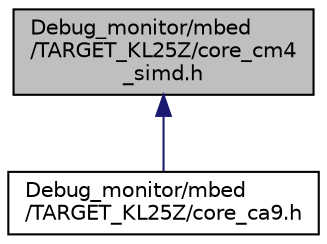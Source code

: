 digraph "Debug_monitor/mbed/TARGET_KL25Z/core_cm4_simd.h"
{
 // LATEX_PDF_SIZE
  edge [fontname="Helvetica",fontsize="10",labelfontname="Helvetica",labelfontsize="10"];
  node [fontname="Helvetica",fontsize="10",shape=record];
  Node1 [label="Debug_monitor/mbed\l/TARGET_KL25Z/core_cm4\l_simd.h",height=0.2,width=0.4,color="black", fillcolor="grey75", style="filled", fontcolor="black",tooltip="CMSIS Cortex-M4 SIMD Header File."];
  Node1 -> Node2 [dir="back",color="midnightblue",fontsize="10",style="solid",fontname="Helvetica"];
  Node2 [label="Debug_monitor/mbed\l/TARGET_KL25Z/core_ca9.h",height=0.2,width=0.4,color="black", fillcolor="white", style="filled",URL="$core__ca9_8h.html",tooltip="CMSIS Cortex-A9 Core Peripheral Access Layer Header File."];
}
